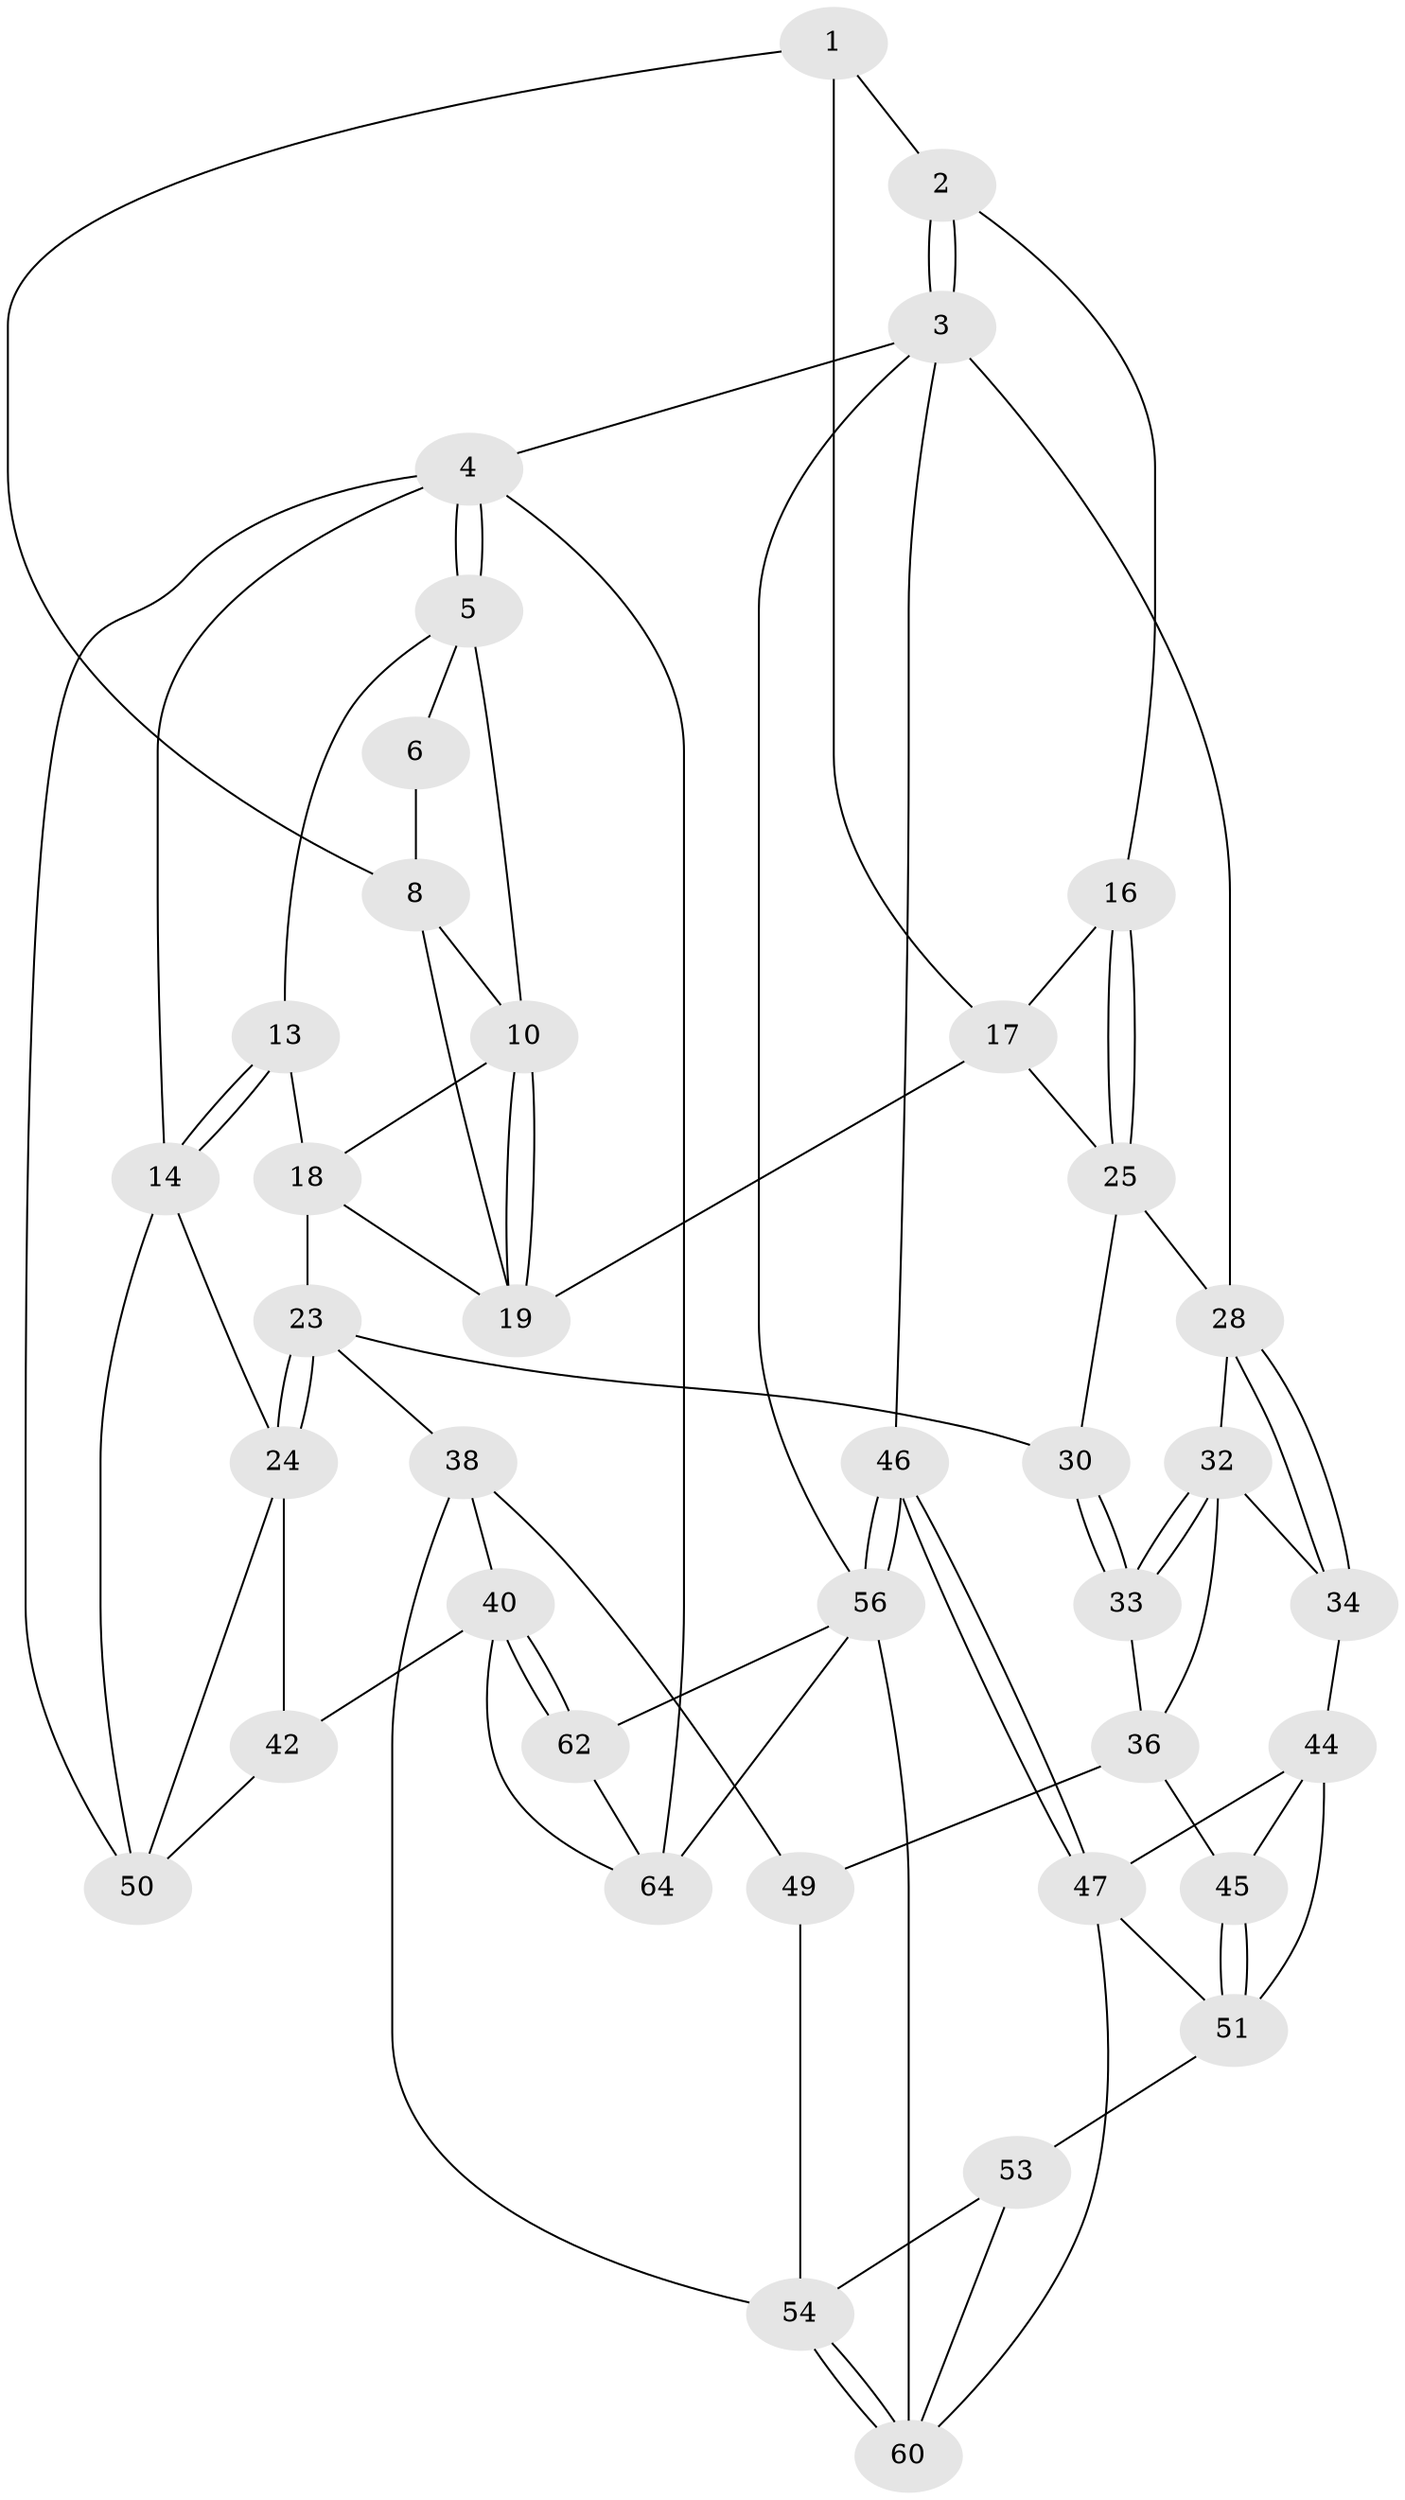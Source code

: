 // Generated by graph-tools (version 1.1) at 2025/24/03/03/25 07:24:39]
// undirected, 39 vertices, 86 edges
graph export_dot {
graph [start="1"]
  node [color=gray90,style=filled];
  1 [pos="+0.6706709468503691+0",super="+7"];
  2 [pos="+0.9540467314622423+0"];
  3 [pos="+1+0",super="+27"];
  4 [pos="+0+0",super="+58"];
  5 [pos="+0.2509823374517192+0",super="+12"];
  6 [pos="+0.42776824480365755+0"];
  8 [pos="+0.5314532062729099+0.08971924606591195",super="+9"];
  10 [pos="+0.41083874760419303+0.099642364823278",super="+11"];
  13 [pos="+0.23819103655836052+0.15952173082173798"];
  14 [pos="+0.023019425528321084+0.2856281177269606",super="+15"];
  16 [pos="+0.73550505933148+0.15835727208727246"];
  17 [pos="+0.7286231149658216+0.15878531851473623",super="+22"];
  18 [pos="+0.32956570878849295+0.16021228087429668",super="+20"];
  19 [pos="+0.45453501100999216+0.2509803539816061",super="+21"];
  23 [pos="+0.3659771091572004+0.37718836771995257",super="+31"];
  24 [pos="+0.2544084772503742+0.40333496629893006",super="+43"];
  25 [pos="+0.816379305308671+0.23438916535406842",super="+26"];
  28 [pos="+1+0.29279991951288187",super="+29"];
  30 [pos="+0.6452569876589256+0.4328585247236507"];
  32 [pos="+0.7884833824864468+0.3798600078703996",super="+35"];
  33 [pos="+0.6477131610082593+0.4378081127386"];
  34 [pos="+0.9746461393201584+0.39149729913050224"];
  36 [pos="+0.6859668725200606+0.4872199404766046",super="+37"];
  38 [pos="+0.4507035115473528+0.5233097205826852",super="+39"];
  40 [pos="+0.391245560389923+0.7801878225462624",super="+41"];
  42 [pos="+0.27905098946292395+0.710988245967"];
  44 [pos="+0.913450111872823+0.4739961517186208",super="+48"];
  45 [pos="+0.7938626666036375+0.5281002526497834"];
  46 [pos="+1+1"];
  47 [pos="+1+0.8431895075016075",super="+59"];
  49 [pos="+0.6472293021551663+0.5142929587211093"];
  50 [pos="+0+0.3853270834496475",super="+57"];
  51 [pos="+0.8245051339729156+0.5966540521609782",super="+52"];
  53 [pos="+0.7373078197799678+0.6522057196893897"];
  54 [pos="+0.6516055780611408+0.5982389049837776",super="+55"];
  56 [pos="+1+1",super="+61"];
  60 [pos="+0.6682627580936825+0.8115106396853848",super="+63"];
  62 [pos="+0.5271156342234369+1"];
  64 [pos="+0.1396563377030263+0.8315735417519593",super="+65"];
  1 -- 2;
  1 -- 8;
  1 -- 17;
  2 -- 3;
  2 -- 3;
  2 -- 16;
  3 -- 4;
  3 -- 56;
  3 -- 28;
  3 -- 46;
  4 -- 5;
  4 -- 5;
  4 -- 14;
  4 -- 64 [weight=2];
  4 -- 50;
  5 -- 6;
  5 -- 13;
  5 -- 10;
  6 -- 8;
  8 -- 19;
  8 -- 10;
  10 -- 19;
  10 -- 19;
  10 -- 18;
  13 -- 14;
  13 -- 14;
  13 -- 18;
  14 -- 24;
  14 -- 50;
  16 -- 17;
  16 -- 25;
  16 -- 25;
  17 -- 25;
  17 -- 19;
  18 -- 19;
  18 -- 23;
  23 -- 24;
  23 -- 24;
  23 -- 38;
  23 -- 30;
  24 -- 42;
  24 -- 50;
  25 -- 30;
  25 -- 28;
  28 -- 34;
  28 -- 34;
  28 -- 32;
  30 -- 33;
  30 -- 33;
  32 -- 33;
  32 -- 33;
  32 -- 34;
  32 -- 36;
  33 -- 36;
  34 -- 44;
  36 -- 45;
  36 -- 49;
  38 -- 49;
  38 -- 40;
  38 -- 54;
  40 -- 62;
  40 -- 62;
  40 -- 42;
  40 -- 64;
  42 -- 50;
  44 -- 45;
  44 -- 51;
  44 -- 47;
  45 -- 51;
  45 -- 51;
  46 -- 47;
  46 -- 47;
  46 -- 56;
  46 -- 56;
  47 -- 51;
  47 -- 60;
  49 -- 54;
  51 -- 53;
  53 -- 54;
  53 -- 60;
  54 -- 60;
  54 -- 60;
  56 -- 60;
  56 -- 62;
  56 -- 64;
  62 -- 64;
}
